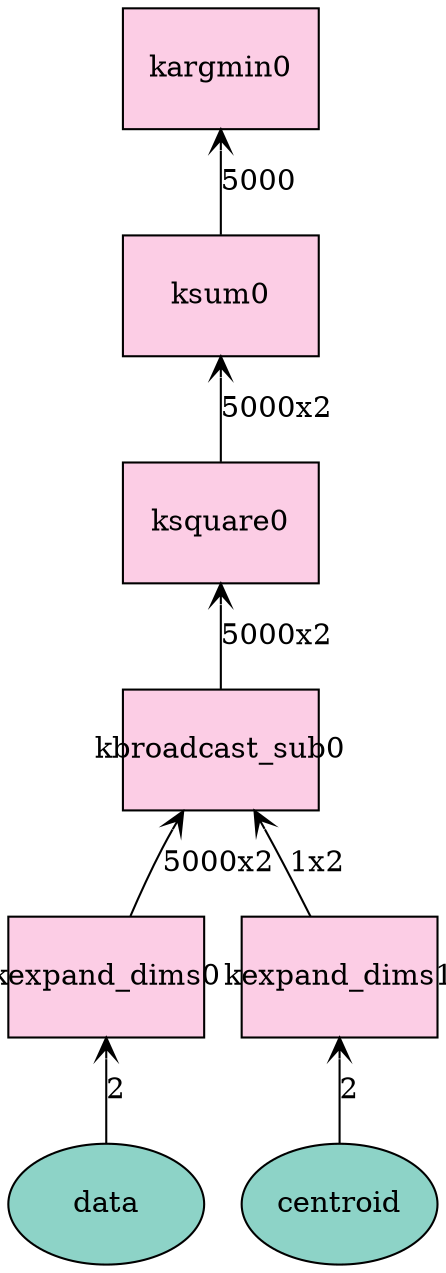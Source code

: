 digraph plot {
	data [label=data fillcolor="#8dd3c7" fixedsize=true height=0.8034 shape=oval style=filled width=1.3]
	kexpand_dims0 [label=kexpand_dims0 fillcolor="#fccde5" fixedsize=true height=0.8034 shape=box style=filled width=1.3]
	centroid [label=centroid fillcolor="#8dd3c7" fixedsize=true height=0.8034 shape=oval style=filled width=1.3]
	kexpand_dims1 [label=kexpand_dims1 fillcolor="#fccde5" fixedsize=true height=0.8034 shape=box style=filled width=1.3]
	kbroadcast_sub0 [label=kbroadcast_sub0 fillcolor="#fccde5" fixedsize=true height=0.8034 shape=box style=filled width=1.3]
	ksquare0 [label=ksquare0 fillcolor="#fccde5" fixedsize=true height=0.8034 shape=box style=filled width=1.3]
	ksum0 [label=ksum0 fillcolor="#fccde5" fixedsize=true height=0.8034 shape=box style=filled width=1.3]
	kargmin0 [label=kargmin0 fillcolor="#fccde5" fixedsize=true height=0.8034 shape=box style=filled width=1.3]
	kexpand_dims0 -> data [label=2 arrowtail=open dir=back]
	kexpand_dims1 -> centroid [label=2 arrowtail=open dir=back]
	kbroadcast_sub0 -> kexpand_dims0 [label="5000x2" arrowtail=open dir=back]
	kbroadcast_sub0 -> kexpand_dims1 [label="1x2" arrowtail=open dir=back]
	ksquare0 -> kbroadcast_sub0 [label="5000x2" arrowtail=open dir=back]
	ksum0 -> ksquare0 [label="5000x2" arrowtail=open dir=back]
	kargmin0 -> ksum0 [label=5000 arrowtail=open dir=back]
}
